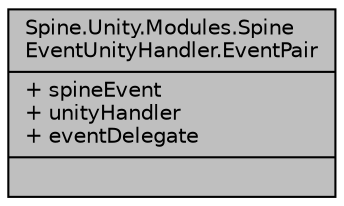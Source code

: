 digraph "Spine.Unity.Modules.SpineEventUnityHandler.EventPair"
{
 // LATEX_PDF_SIZE
  edge [fontname="Helvetica",fontsize="10",labelfontname="Helvetica",labelfontsize="10"];
  node [fontname="Helvetica",fontsize="10",shape=record];
  Node1 [label="{Spine.Unity.Modules.Spine\lEventUnityHandler.EventPair\n|+ spineEvent\l+ unityHandler\l+ eventDelegate\l|}",height=0.2,width=0.4,color="black", fillcolor="grey75", style="filled", fontcolor="black",tooltip=" "];
}
